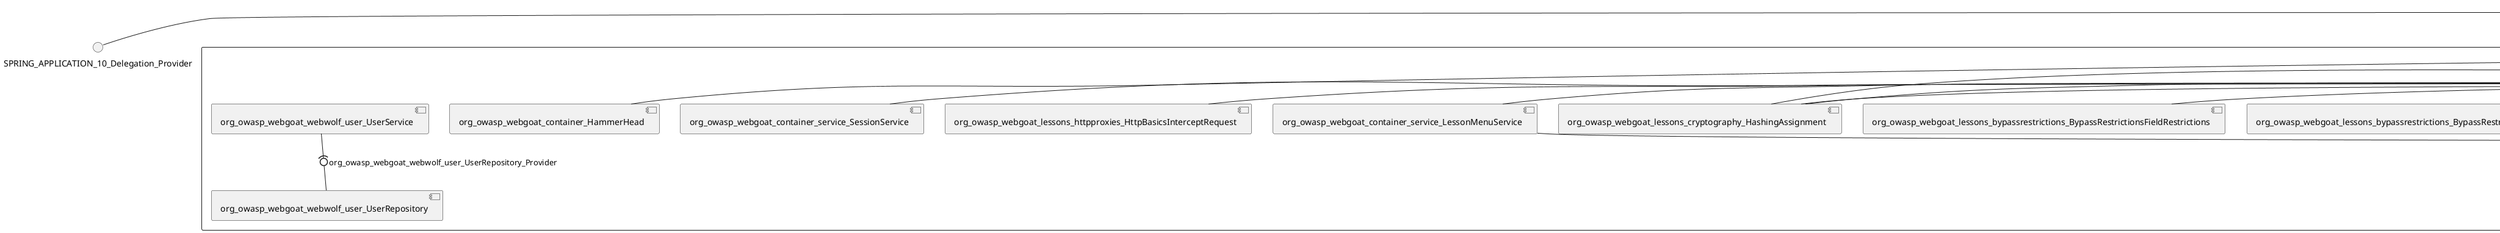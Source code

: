 @startuml
skinparam fixCircleLabelOverlapping true
skinparam componentStyle uml2
() SPRING_APPLICATION_10_Delegation_Provider
() SPRING_APPLICATION_11_Delegation_Provider
() SPRING_APPLICATION_2_Delegation_Provider
() SPRING_APPLICATION_3_Delegation_Provider
() SPRING_APPLICATION_4_Delegation_Provider
() SPRING_APPLICATION_5_Delegation_Provider
() SPRING_APPLICATION_6_Delegation_Provider
() SPRING_APPLICATION_7_Delegation_Provider
() SPRING_APPLICATION_8_Delegation_Provider
() SPRING_APPLICATION_9_Delegation_Provider
() SPRING_APPLICATION_BypassRestrictions_FieldRestrictions_POST_Delegation_Provider
() SPRING_APPLICATION_BypassRestrictions_frontendValidation_POST_Delegation_Provider
() SPRING_APPLICATION_ChromeDevTools_dummy_POST_Delegation_Provider
() SPRING_APPLICATION_ChromeDevTools_network_POST_Delegation_Provider
() SPRING_APPLICATION_CrossSiteScriptingStored_stored_xss_POST_Delegation_Provider
() SPRING_APPLICATION_CrossSiteScriptingStored_stored_xss_follow_up_POST_Delegation_Provider
() SPRING_APPLICATION_CrossSiteScripting_attack1_POST_Delegation_Provider
() SPRING_APPLICATION_CrossSiteScripting_attack3_POST_Delegation_Provider
() SPRING_APPLICATION_CrossSiteScripting_attack4_POST_Delegation_Provider
() SPRING_APPLICATION_CrossSiteScripting_attack5a_GET_Delegation_Provider
() SPRING_APPLICATION_CrossSiteScripting_attack6a_POST_Delegation_Provider
() SPRING_APPLICATION_CrossSiteScripting_dom_follow_up_POST_Delegation_Provider
() SPRING_APPLICATION_CrossSiteScripting_phone_home_xss_POST_Delegation_Provider
() SPRING_APPLICATION_CrossSiteScripting_quiz_GET_POST_Delegation_Provider
() SPRING_APPLICATION_Delegation_Provider
() SPRING_APPLICATION_GET_10_Delegation_Provider
() SPRING_APPLICATION_GET_11_Delegation_Provider
() SPRING_APPLICATION_GET_12_Delegation_Provider
() SPRING_APPLICATION_GET_13_Delegation_Provider
() SPRING_APPLICATION_GET_14_Delegation_Provider
() SPRING_APPLICATION_GET_2_Delegation_Provider
() SPRING_APPLICATION_GET_3_Delegation_Provider
() SPRING_APPLICATION_GET_4_Delegation_Provider
() SPRING_APPLICATION_GET_5_Delegation_Provider
() SPRING_APPLICATION_GET_6_Delegation_Provider
() SPRING_APPLICATION_GET_7_Delegation_Provider
() SPRING_APPLICATION_GET_8_Delegation_Provider
() SPRING_APPLICATION_GET_9_Delegation_Provider
() SPRING_APPLICATION_GET_Delegation_Provider
() SPRING_APPLICATION_HtmlTampering_task_POST_Delegation_Provider
() SPRING_APPLICATION_HttpBasics_attack1_POST_Delegation_Provider
() SPRING_APPLICATION_HttpBasics_attack2_POST_Delegation_Provider
() SPRING_APPLICATION_IDOR_diff_attributes_POST_Delegation_Provider
() SPRING_APPLICATION_IDOR_login_POST_Delegation_Provider
() SPRING_APPLICATION_IDOR_profile_alt_path_POST_Delegation_Provider
() SPRING_APPLICATION_InsecureDeserialization_task_POST_Delegation_Provider
() SPRING_APPLICATION_InsecureLogin_Delegation_Provider
() SPRING_APPLICATION_JWT_decode_POST_Delegation_Provider
() SPRING_APPLICATION_JWT_jku_Delegation_Provider
() SPRING_APPLICATION_JWT_kid_Delegation_Provider
() SPRING_APPLICATION_JWT_quiz_GET_POST_Delegation_Provider
() SPRING_APPLICATION_JWT_refresh_Delegation_Provider
() SPRING_APPLICATION_JWT_secret_POST_Delegation_Provider
() SPRING_APPLICATION_JWT_votings_Delegation_Provider
() SPRING_APPLICATION_LogSpoofing_log_bleeding_POST_Delegation_Provider
() SPRING_APPLICATION_LogSpoofing_log_spoofing_POST_Delegation_Provider
() SPRING_APPLICATION_POST_10_Delegation_Provider
() SPRING_APPLICATION_POST_11_Delegation_Provider
() SPRING_APPLICATION_POST_12_Delegation_Provider
() SPRING_APPLICATION_POST_13_Delegation_Provider
() SPRING_APPLICATION_POST_14_Delegation_Provider
() SPRING_APPLICATION_POST_15_Delegation_Provider
() SPRING_APPLICATION_POST_16_Delegation_Provider
() SPRING_APPLICATION_POST_17_Delegation_Provider
() SPRING_APPLICATION_POST_18_Delegation_Provider
() SPRING_APPLICATION_POST_2_Delegation_Provider
() SPRING_APPLICATION_POST_3_Delegation_Provider
() SPRING_APPLICATION_POST_4_Delegation_Provider
() SPRING_APPLICATION_POST_5_Delegation_Provider
() SPRING_APPLICATION_POST_6_Delegation_Provider
() SPRING_APPLICATION_POST_7_Delegation_Provider
() SPRING_APPLICATION_POST_8_Delegation_Provider
() SPRING_APPLICATION_POST_9_Delegation_Provider
() SPRING_APPLICATION_POST_Delegation_Provider
() SPRING_APPLICATION_PUT_Delegation_Provider
() SPRING_APPLICATION_PasswordReset_ForgotPassword_create_password_reset_link_POST_Delegation_Provider
() SPRING_APPLICATION_PasswordReset_SecurityQuestions_POST_Delegation_Provider
() SPRING_APPLICATION_PasswordReset_reset_Delegation_Provider
() SPRING_APPLICATION_PasswordReset_simple_mail_reset_POST_Delegation_Provider
() SPRING_APPLICATION_PathTraversal_profile_picture_GET_Delegation_Provider
() SPRING_APPLICATION_PathTraversal_profile_picture_fix_GET_Delegation_Provider
() SPRING_APPLICATION_PathTraversal_profile_upload_POST_Delegation_Provider
() SPRING_APPLICATION_PathTraversal_profile_upload_fix_POST_Delegation_Provider
() SPRING_APPLICATION_PathTraversal_profile_upload_remove_user_input_POST_Delegation_Provider
() SPRING_APPLICATION_PathTraversal_random_POST_Delegation_Provider
() SPRING_APPLICATION_PathTraversal_random_picture_GET_Delegation_Provider
() SPRING_APPLICATION_PathTraversal_zip_slip_Delegation_Provider
() SPRING_APPLICATION_SSRF_task1_POST_Delegation_Provider
() SPRING_APPLICATION_SSRF_task2_POST_Delegation_Provider
() SPRING_APPLICATION_SecurePasswords_assignment_POST_Delegation_Provider
() SPRING_APPLICATION_SqlInjectionAdvanced_attack6a_POST_Delegation_Provider
() SPRING_APPLICATION_SqlInjectionAdvanced_attack6b_POST_Delegation_Provider
() SPRING_APPLICATION_SqlInjectionAdvanced_challenge_Login_POST_Delegation_Provider
() SPRING_APPLICATION_SqlInjectionAdvanced_challenge_PUT_Delegation_Provider
() SPRING_APPLICATION_SqlInjectionAdvanced_quiz_GET_POST_Delegation_Provider
() SPRING_APPLICATION_SqlInjectionMitigations_attack10a_POST_Delegation_Provider
() SPRING_APPLICATION_SqlInjectionMitigations_attack10b_POST_Delegation_Provider
() SPRING_APPLICATION_SqlInjectionMitigations_attack12a_POST_Delegation_Provider
() SPRING_APPLICATION_SqlInjectionMitigations_servers_GET_Delegation_Provider
() SPRING_APPLICATION_SqlInjection_assignment5a_POST_Delegation_Provider
() SPRING_APPLICATION_SqlInjection_assignment5b_POST_Delegation_Provider
() SPRING_APPLICATION_SqlInjection_attack10_POST_Delegation_Provider
() SPRING_APPLICATION_SqlInjection_attack2_POST_Delegation_Provider
() SPRING_APPLICATION_SqlInjection_attack3_POST_Delegation_Provider
() SPRING_APPLICATION_SqlInjection_attack4_POST_Delegation_Provider
() SPRING_APPLICATION_SqlInjection_attack5_POST_Delegation_Provider
() SPRING_APPLICATION_SqlInjection_attack8_POST_Delegation_Provider
() SPRING_APPLICATION_SqlInjection_attack9_POST_Delegation_Provider
() SPRING_APPLICATION_SqlOnlyInputValidationOnKeywords_attack_POST_Delegation_Provider
() SPRING_APPLICATION_SqlOnlyInputValidation_attack_POST_Delegation_Provider
() SPRING_APPLICATION_VulnerableComponents_attack1_POST_Delegation_Provider
() SPRING_APPLICATION_WebWolf_GET_Delegation_Provider
() SPRING_APPLICATION_WebWolf_landing_Delegation_Provider
() SPRING_APPLICATION_WebWolf_mail_Delegation_Provider
() SPRING_APPLICATION_challenge_1_POST_Delegation_Provider
() SPRING_APPLICATION_challenge_5_POST_Delegation_Provider
() SPRING_APPLICATION_challenge_7_Delegation_Provider
() SPRING_APPLICATION_challenge_8_Delegation_Provider
() SPRING_APPLICATION_challenge_logo_Delegation_Provider
() SPRING_APPLICATION_cia_quiz_GET_POST_Delegation_Provider
() SPRING_APPLICATION_clientSideFiltering_attack1_POST_Delegation_Provider
() SPRING_APPLICATION_clientSideFiltering_challenge_store_coupons_GET_Delegation_Provider
() SPRING_APPLICATION_clientSideFiltering_getItForFree_POST_Delegation_Provider
() SPRING_APPLICATION_clientSideFiltering_salaries_GET_Delegation_Provider
() SPRING_APPLICATION_crypto_encoding_basic_auth_POST_Delegation_Provider
() SPRING_APPLICATION_crypto_encoding_xor_POST_Delegation_Provider
() SPRING_APPLICATION_crypto_hashing_POST_Delegation_Provider
() SPRING_APPLICATION_crypto_secure_defaults_POST_Delegation_Provider
() SPRING_APPLICATION_crypto_signing_verify_POST_Delegation_Provider
() SPRING_APPLICATION_csrf_feedback_message_POST_Delegation_Provider
() SPRING_APPLICATION_csrf_review_POST_Delegation_Provider
() SPRING_APPLICATION_files_GET_Delegation_Provider
() SPRING_APPLICATION_fileupload_POST_Delegation_Provider
() SPRING_APPLICATION_jwt_Delegation_Provider
() SPRING_APPLICATION_landing_Delegation_Provider
() SPRING_APPLICATION_lesson_template_Delegation_Provider
() SPRING_APPLICATION_login_oauth_mvc_GET_Delegation_Provider
() SPRING_APPLICATION_mail_DELETE_GET_POST_Delegation_Provider
() SPRING_APPLICATION_register_mvc_POST_Delegation_Provider
() SPRING_APPLICATION_registration_GET_Delegation_Provider
() SPRING_APPLICATION_requests_GET_Delegation_Provider
() SPRING_APPLICATION_scoreboard_data_GET_Delegation_Provider
() SPRING_APPLICATION_server_directory_GET_Delegation_Provider
() SPRING_APPLICATION_service_debug_labels_mvc_Delegation_Provider
() SPRING_APPLICATION_service_lessonoverview_mvc_GET_Delegation_Provider
() SPRING_APPLICATION_xxe_comments_GET_Delegation_Provider
rectangle System {
[org_owasp_webgoat_container_HammerHead] [[webgoat-webgoat.repository#_4u-UoMWMEe-RqNLxU-ixEg]]
[org_owasp_webgoat_container_WebWolfRedirect] [[webgoat-webgoat.repository#_4u-UoMWMEe-RqNLxU-ixEg]]
[org_owasp_webgoat_container_controller_StartLesson] [[webgoat-webgoat.repository#_4u-UoMWMEe-RqNLxU-ixEg]]
[org_owasp_webgoat_container_controller_Welcome] [[webgoat-webgoat.repository#_4u-UoMWMEe-RqNLxU-ixEg]]
[org_owasp_webgoat_container_i18n_PluginMessages_Provider] [[webgoat-webgoat.repository#_4u-UoMWMEe-RqNLxU-ixEg]]
[org_owasp_webgoat_container_report_ReportCardController] [[webgoat-webgoat.repository#_4u-UoMWMEe-RqNLxU-ixEg]]
[org_owasp_webgoat_container_service_EnvironmentService] [[webgoat-webgoat.repository#_4u-UoMWMEe-RqNLxU-ixEg]]
[org_owasp_webgoat_container_service_HintService] [[webgoat-webgoat.repository#_4u-UoMWMEe-RqNLxU-ixEg]]
[org_owasp_webgoat_container_service_LabelDebugService] [[webgoat-webgoat.repository#_4u-UoMWMEe-RqNLxU-ixEg]]
[org_owasp_webgoat_container_service_LabelService] [[webgoat-webgoat.repository#_4u-UoMWMEe-RqNLxU-ixEg]]
[org_owasp_webgoat_container_service_LessonInfoService] [[webgoat-webgoat.repository#_4u-UoMWMEe-RqNLxU-ixEg]]
[org_owasp_webgoat_container_service_LessonMenuService] [[webgoat-webgoat.repository#_4u-UoMWMEe-RqNLxU-ixEg]]
[org_owasp_webgoat_container_service_LessonProgressService] [[webgoat-webgoat.repository#_4u-UoMWMEe-RqNLxU-ixEg]]
[org_owasp_webgoat_container_service_RestartLessonService] [[webgoat-webgoat.repository#_4u-UoMWMEe-RqNLxU-ixEg]]
[org_owasp_webgoat_container_service_SessionService] [[webgoat-webgoat.repository#_4u-UoMWMEe-RqNLxU-ixEg]]
[org_owasp_webgoat_container_session_LessonSession_Provider] [[webgoat-webgoat.repository#_4u-UoMWMEe-RqNLxU-ixEg]]
[org_owasp_webgoat_container_users_RegistrationController] [[webgoat-webgoat.repository#_4u-UoMWMEe-RqNLxU-ixEg]]
[org_owasp_webgoat_container_users_Scoreboard] [[webgoat-webgoat.repository#_4u-UoMWMEe-RqNLxU-ixEg]]
[org_owasp_webgoat_container_users_UserProgressRepository] [[webgoat-webgoat.repository#_4u-UoMWMEe-RqNLxU-ixEg]]
[org_owasp_webgoat_container_users_UserRepository] [[webgoat-webgoat.repository#_4u-UoMWMEe-RqNLxU-ixEg]]
[org_owasp_webgoat_container_users_UserService] [[webgoat-webgoat.repository#_4u-UoMWMEe-RqNLxU-ixEg]]
[org_owasp_webgoat_lessons_authbypass_VerifyAccount] [[webgoat-webgoat.repository#_4u-UoMWMEe-RqNLxU-ixEg]]
[org_owasp_webgoat_lessons_bypassrestrictions_BypassRestrictionsFieldRestrictions] [[webgoat-webgoat.repository#_4u-UoMWMEe-RqNLxU-ixEg]]
[org_owasp_webgoat_lessons_bypassrestrictions_BypassRestrictionsFrontendValidation] [[webgoat-webgoat.repository#_4u-UoMWMEe-RqNLxU-ixEg]]
[org_owasp_webgoat_lessons_challenges_FlagController] [[webgoat-webgoat.repository#_4u-UoMWMEe-RqNLxU-ixEg]]
[org_owasp_webgoat_lessons_challenges_challenge1_Assignment1] [[webgoat-webgoat.repository#_4u-UoMWMEe-RqNLxU-ixEg]]
[org_owasp_webgoat_lessons_challenges_challenge1_ImageServlet] [[webgoat-webgoat.repository#_4u-UoMWMEe-RqNLxU-ixEg]]
[org_owasp_webgoat_lessons_challenges_challenge5_Assignment5] [[webgoat-webgoat.repository#_4u-UoMWMEe-RqNLxU-ixEg]]
[org_owasp_webgoat_lessons_challenges_challenge7_Assignment7] [[webgoat-webgoat.repository#_4u-UoMWMEe-RqNLxU-ixEg]]
[org_owasp_webgoat_lessons_challenges_challenge8_Assignment8] [[webgoat-webgoat.repository#_4u-UoMWMEe-RqNLxU-ixEg]]
[org_owasp_webgoat_lessons_chromedevtools_NetworkDummy] [[webgoat-webgoat.repository#_4u-UoMWMEe-RqNLxU-ixEg]]
[org_owasp_webgoat_lessons_chromedevtools_NetworkLesson] [[webgoat-webgoat.repository#_4u-UoMWMEe-RqNLxU-ixEg]]
[org_owasp_webgoat_lessons_cia_CIAQuiz] [[webgoat-webgoat.repository#_4u-UoMWMEe-RqNLxU-ixEg]]
[org_owasp_webgoat_lessons_clientsidefiltering_ClientSideFilteringAssignment] [[webgoat-webgoat.repository#_4u-UoMWMEe-RqNLxU-ixEg]]
[org_owasp_webgoat_lessons_clientsidefiltering_ClientSideFilteringFreeAssignment] [[webgoat-webgoat.repository#_4u-UoMWMEe-RqNLxU-ixEg]]
[org_owasp_webgoat_lessons_clientsidefiltering_Salaries] [[webgoat-webgoat.repository#_4u-UoMWMEe-RqNLxU-ixEg]]
[org_owasp_webgoat_lessons_clientsidefiltering_ShopEndpoint] [[webgoat-webgoat.repository#_4u-UoMWMEe-RqNLxU-ixEg]]
[org_owasp_webgoat_lessons_cryptography_EncodingAssignment] [[webgoat-webgoat.repository#_4u-UoMWMEe-RqNLxU-ixEg]]
[org_owasp_webgoat_lessons_cryptography_HashingAssignment] [[webgoat-webgoat.repository#_4u-UoMWMEe-RqNLxU-ixEg]]
[org_owasp_webgoat_lessons_cryptography_SecureDefaultsAssignment] [[webgoat-webgoat.repository#_4u-UoMWMEe-RqNLxU-ixEg]]
[org_owasp_webgoat_lessons_cryptography_SigningAssignment] [[webgoat-webgoat.repository#_4u-UoMWMEe-RqNLxU-ixEg]]
[org_owasp_webgoat_lessons_cryptography_XOREncodingAssignment] [[webgoat-webgoat.repository#_4u-UoMWMEe-RqNLxU-ixEg]]
[org_owasp_webgoat_lessons_csrf_CSRFConfirmFlag1] [[webgoat-webgoat.repository#_4u-UoMWMEe-RqNLxU-ixEg]]
[org_owasp_webgoat_lessons_csrf_CSRFFeedback] [[webgoat-webgoat.repository#_4u-UoMWMEe-RqNLxU-ixEg]]
[org_owasp_webgoat_lessons_csrf_CSRFGetFlag] [[webgoat-webgoat.repository#_4u-UoMWMEe-RqNLxU-ixEg]]
[org_owasp_webgoat_lessons_csrf_CSRFLogin] [[webgoat-webgoat.repository#_4u-UoMWMEe-RqNLxU-ixEg]]
[org_owasp_webgoat_lessons_csrf_ForgedReviews] [[webgoat-webgoat.repository#_4u-UoMWMEe-RqNLxU-ixEg]]
[org_owasp_webgoat_lessons_deserialization_InsecureDeserializationTask] [[webgoat-webgoat.repository#_4u-UoMWMEe-RqNLxU-ixEg]]
[org_owasp_webgoat_lessons_hijacksession_HijackSessionAssignment] [[webgoat-webgoat.repository#_4u-UoMWMEe-RqNLxU-ixEg]]
[org_owasp_webgoat_lessons_htmltampering_HtmlTamperingTask] [[webgoat-webgoat.repository#_4u-UoMWMEe-RqNLxU-ixEg]]
[org_owasp_webgoat_lessons_httpbasics_HttpBasicsLesson] [[webgoat-webgoat.repository#_4u-UoMWMEe-RqNLxU-ixEg]]
[org_owasp_webgoat_lessons_httpbasics_HttpBasicsQuiz] [[webgoat-webgoat.repository#_4u-UoMWMEe-RqNLxU-ixEg]]
[org_owasp_webgoat_lessons_httpproxies_HttpBasicsInterceptRequest] [[webgoat-webgoat.repository#_4u-UoMWMEe-RqNLxU-ixEg]]
[org_owasp_webgoat_lessons_idor_IDORDiffAttributes] [[webgoat-webgoat.repository#_4u-UoMWMEe-RqNLxU-ixEg]]
[org_owasp_webgoat_lessons_idor_IDOREditOtherProfile] [[webgoat-webgoat.repository#_4u-UoMWMEe-RqNLxU-ixEg]]
[org_owasp_webgoat_lessons_idor_IDORLogin] [[webgoat-webgoat.repository#_4u-UoMWMEe-RqNLxU-ixEg]]
[org_owasp_webgoat_lessons_idor_IDORViewOtherProfile] [[webgoat-webgoat.repository#_4u-UoMWMEe-RqNLxU-ixEg]]
[org_owasp_webgoat_lessons_idor_IDORViewOwnProfile] [[webgoat-webgoat.repository#_4u-UoMWMEe-RqNLxU-ixEg]]
[org_owasp_webgoat_lessons_idor_IDORViewOwnProfileAltUrl] [[webgoat-webgoat.repository#_4u-UoMWMEe-RqNLxU-ixEg]]
[org_owasp_webgoat_lessons_insecurelogin_InsecureLoginTask] [[webgoat-webgoat.repository#_4u-UoMWMEe-RqNLxU-ixEg]]
[org_owasp_webgoat_lessons_jwt_JWTDecodeEndpoint] [[webgoat-webgoat.repository#_4u-UoMWMEe-RqNLxU-ixEg]]
[org_owasp_webgoat_lessons_jwt_JWTQuiz] [[webgoat-webgoat.repository#_4u-UoMWMEe-RqNLxU-ixEg]]
[org_owasp_webgoat_lessons_jwt_JWTRefreshEndpoint] [[webgoat-webgoat.repository#_4u-UoMWMEe-RqNLxU-ixEg]]
[org_owasp_webgoat_lessons_jwt_JWTSecretKeyEndpoint] [[webgoat-webgoat.repository#_4u-UoMWMEe-RqNLxU-ixEg]]
[org_owasp_webgoat_lessons_jwt_JWTVotesEndpoint] [[webgoat-webgoat.repository#_4u-UoMWMEe-RqNLxU-ixEg]]
[org_owasp_webgoat_lessons_jwt_claimmisuse_JWTHeaderJKUEndpoint] [[webgoat-webgoat.repository#_4u-UoMWMEe-RqNLxU-ixEg]]
[org_owasp_webgoat_lessons_jwt_claimmisuse_JWTHeaderKIDEndpoint] [[webgoat-webgoat.repository#_4u-UoMWMEe-RqNLxU-ixEg]]
[org_owasp_webgoat_lessons_lessontemplate_SampleAttack] [[webgoat-webgoat.repository#_4u-UoMWMEe-RqNLxU-ixEg]]
[org_owasp_webgoat_lessons_logging_LogBleedingTask] [[webgoat-webgoat.repository#_4u-UoMWMEe-RqNLxU-ixEg]]
[org_owasp_webgoat_lessons_logging_LogSpoofingTask] [[webgoat-webgoat.repository#_4u-UoMWMEe-RqNLxU-ixEg]]
[org_owasp_webgoat_lessons_missingac_MissingFunctionACHiddenMenus] [[webgoat-webgoat.repository#_4u-UoMWMEe-RqNLxU-ixEg]]
[org_owasp_webgoat_lessons_missingac_MissingFunctionACUsers] [[webgoat-webgoat.repository#_4u-UoMWMEe-RqNLxU-ixEg]]
[org_owasp_webgoat_lessons_missingac_MissingFunctionACYourHash] [[webgoat-webgoat.repository#_4u-UoMWMEe-RqNLxU-ixEg]]
[org_owasp_webgoat_lessons_missingac_MissingFunctionACYourHashAdmin] [[webgoat-webgoat.repository#_4u-UoMWMEe-RqNLxU-ixEg]]
[org_owasp_webgoat_lessons_passwordreset_QuestionsAssignment] [[webgoat-webgoat.repository#_4u-UoMWMEe-RqNLxU-ixEg]]
[org_owasp_webgoat_lessons_passwordreset_ResetLinkAssignment] [[webgoat-webgoat.repository#_4u-UoMWMEe-RqNLxU-ixEg]]
[org_owasp_webgoat_lessons_passwordreset_ResetLinkAssignmentForgotPassword] [[webgoat-webgoat.repository#_4u-UoMWMEe-RqNLxU-ixEg]]
[org_owasp_webgoat_lessons_passwordreset_SecurityQuestionAssignment] [[webgoat-webgoat.repository#_4u-UoMWMEe-RqNLxU-ixEg]]
[org_owasp_webgoat_lessons_passwordreset_SimpleMailAssignment] [[webgoat-webgoat.repository#_4u-UoMWMEe-RqNLxU-ixEg]]
[org_owasp_webgoat_lessons_pathtraversal_ProfileUpload] [[webgoat-webgoat.repository#_4u-UoMWMEe-RqNLxU-ixEg]]
[org_owasp_webgoat_lessons_pathtraversal_ProfileUploadFix] [[webgoat-webgoat.repository#_4u-UoMWMEe-RqNLxU-ixEg]]
[org_owasp_webgoat_lessons_pathtraversal_ProfileUploadRemoveUserInput] [[webgoat-webgoat.repository#_4u-UoMWMEe-RqNLxU-ixEg]]
[org_owasp_webgoat_lessons_pathtraversal_ProfileUploadRetrieval] [[webgoat-webgoat.repository#_4u-UoMWMEe-RqNLxU-ixEg]]
[org_owasp_webgoat_lessons_pathtraversal_ProfileZipSlip] [[webgoat-webgoat.repository#_4u-UoMWMEe-RqNLxU-ixEg]]
[org_owasp_webgoat_lessons_securepasswords_SecurePasswordsAssignment] [[webgoat-webgoat.repository#_4u-UoMWMEe-RqNLxU-ixEg]]
[org_owasp_webgoat_lessons_spoofcookie_SpoofCookieAssignment] [[webgoat-webgoat.repository#_4u-UoMWMEe-RqNLxU-ixEg]]
[org_owasp_webgoat_lessons_sqlinjection_advanced_SqlInjectionChallenge] [[webgoat-webgoat.repository#_4u-UoMWMEe-RqNLxU-ixEg]]
[org_owasp_webgoat_lessons_sqlinjection_advanced_SqlInjectionChallengeLogin] [[webgoat-webgoat.repository#_4u-UoMWMEe-RqNLxU-ixEg]]
[org_owasp_webgoat_lessons_sqlinjection_advanced_SqlInjectionLesson6a] [[webgoat-webgoat.repository#_4u-UoMWMEe-RqNLxU-ixEg]]
[org_owasp_webgoat_lessons_sqlinjection_advanced_SqlInjectionLesson6b] [[webgoat-webgoat.repository#_4u-UoMWMEe-RqNLxU-ixEg]]
[org_owasp_webgoat_lessons_sqlinjection_advanced_SqlInjectionQuiz] [[webgoat-webgoat.repository#_4u-UoMWMEe-RqNLxU-ixEg]]
[org_owasp_webgoat_lessons_sqlinjection_introduction_SqlInjectionLesson10] [[webgoat-webgoat.repository#_4u-UoMWMEe-RqNLxU-ixEg]]
[org_owasp_webgoat_lessons_sqlinjection_introduction_SqlInjectionLesson2] [[webgoat-webgoat.repository#_4u-UoMWMEe-RqNLxU-ixEg]]
[org_owasp_webgoat_lessons_sqlinjection_introduction_SqlInjectionLesson3] [[webgoat-webgoat.repository#_4u-UoMWMEe-RqNLxU-ixEg]]
[org_owasp_webgoat_lessons_sqlinjection_introduction_SqlInjectionLesson4] [[webgoat-webgoat.repository#_4u-UoMWMEe-RqNLxU-ixEg]]
[org_owasp_webgoat_lessons_sqlinjection_introduction_SqlInjectionLesson5] [[webgoat-webgoat.repository#_4u-UoMWMEe-RqNLxU-ixEg]]
[org_owasp_webgoat_lessons_sqlinjection_introduction_SqlInjectionLesson5a] [[webgoat-webgoat.repository#_4u-UoMWMEe-RqNLxU-ixEg]]
[org_owasp_webgoat_lessons_sqlinjection_introduction_SqlInjectionLesson5b] [[webgoat-webgoat.repository#_4u-UoMWMEe-RqNLxU-ixEg]]
[org_owasp_webgoat_lessons_sqlinjection_introduction_SqlInjectionLesson8] [[webgoat-webgoat.repository#_4u-UoMWMEe-RqNLxU-ixEg]]
[org_owasp_webgoat_lessons_sqlinjection_introduction_SqlInjectionLesson9] [[webgoat-webgoat.repository#_4u-UoMWMEe-RqNLxU-ixEg]]
[org_owasp_webgoat_lessons_sqlinjection_mitigation_Servers] [[webgoat-webgoat.repository#_4u-UoMWMEe-RqNLxU-ixEg]]
[org_owasp_webgoat_lessons_sqlinjection_mitigation_SqlInjectionLesson10a] [[webgoat-webgoat.repository#_4u-UoMWMEe-RqNLxU-ixEg]]
[org_owasp_webgoat_lessons_sqlinjection_mitigation_SqlInjectionLesson10b] [[webgoat-webgoat.repository#_4u-UoMWMEe-RqNLxU-ixEg]]
[org_owasp_webgoat_lessons_sqlinjection_mitigation_SqlInjectionLesson13] [[webgoat-webgoat.repository#_4u-UoMWMEe-RqNLxU-ixEg]]
[org_owasp_webgoat_lessons_sqlinjection_mitigation_SqlOnlyInputValidation] [[webgoat-webgoat.repository#_4u-UoMWMEe-RqNLxU-ixEg]]
[org_owasp_webgoat_lessons_sqlinjection_mitigation_SqlOnlyInputValidationOnKeywords] [[webgoat-webgoat.repository#_4u-UoMWMEe-RqNLxU-ixEg]]
[org_owasp_webgoat_lessons_ssrf_SSRFTask1] [[webgoat-webgoat.repository#_4u-UoMWMEe-RqNLxU-ixEg]]
[org_owasp_webgoat_lessons_ssrf_SSRFTask2] [[webgoat-webgoat.repository#_4u-UoMWMEe-RqNLxU-ixEg]]
[org_owasp_webgoat_lessons_vulnerablecomponents_VulnerableComponentsLesson] [[webgoat-webgoat.repository#_4u-UoMWMEe-RqNLxU-ixEg]]
[org_owasp_webgoat_lessons_webwolfintroduction_LandingAssignment] [[webgoat-webgoat.repository#_4u-UoMWMEe-RqNLxU-ixEg]]
[org_owasp_webgoat_lessons_webwolfintroduction_MailAssignment] [[webgoat-webgoat.repository#_4u-UoMWMEe-RqNLxU-ixEg]]
[org_owasp_webgoat_lessons_xss_CrossSiteScriptingLesson1] [[webgoat-webgoat.repository#_4u-UoMWMEe-RqNLxU-ixEg]]
[org_owasp_webgoat_lessons_xss_CrossSiteScriptingLesson5a] [[webgoat-webgoat.repository#_4u-UoMWMEe-RqNLxU-ixEg]]
[org_owasp_webgoat_lessons_xss_CrossSiteScriptingLesson6a] [[webgoat-webgoat.repository#_4u-UoMWMEe-RqNLxU-ixEg]]
[org_owasp_webgoat_lessons_xss_CrossSiteScriptingQuiz] [[webgoat-webgoat.repository#_4u-UoMWMEe-RqNLxU-ixEg]]
[org_owasp_webgoat_lessons_xss_DOMCrossSiteScripting] [[webgoat-webgoat.repository#_4u-UoMWMEe-RqNLxU-ixEg]]
[org_owasp_webgoat_lessons_xss_DOMCrossSiteScriptingVerifier] [[webgoat-webgoat.repository#_4u-UoMWMEe-RqNLxU-ixEg]]
[org_owasp_webgoat_lessons_xss_mitigation_CrossSiteScriptingLesson3] [[webgoat-webgoat.repository#_4u-UoMWMEe-RqNLxU-ixEg]]
[org_owasp_webgoat_lessons_xss_mitigation_CrossSiteScriptingLesson4] [[webgoat-webgoat.repository#_4u-UoMWMEe-RqNLxU-ixEg]]
[org_owasp_webgoat_lessons_xss_stored_StoredCrossSiteScriptingVerifier] [[webgoat-webgoat.repository#_4u-UoMWMEe-RqNLxU-ixEg]]
[org_owasp_webgoat_lessons_xss_stored_StoredXssComments] [[webgoat-webgoat.repository#_4u-UoMWMEe-RqNLxU-ixEg]]
[org_owasp_webgoat_lessons_xxe_BlindSendFileAssignment] [[webgoat-webgoat.repository#_4u-UoMWMEe-RqNLxU-ixEg]]
[org_owasp_webgoat_lessons_xxe_CommentsEndpoint] [[webgoat-webgoat.repository#_4u-UoMWMEe-RqNLxU-ixEg]]
[org_owasp_webgoat_lessons_xxe_ContentTypeAssignment] [[webgoat-webgoat.repository#_4u-UoMWMEe-RqNLxU-ixEg]]
[org_owasp_webgoat_lessons_xxe_SimpleXXE] [[webgoat-webgoat.repository#_4u-UoMWMEe-RqNLxU-ixEg]]
[org_owasp_webgoat_webwolf_FileServer] [[webgoat-webgoat.repository#_4u-UoMWMEe-RqNLxU-ixEg]]
[org_owasp_webgoat_webwolf_jwt_JWTController] [[webgoat-webgoat.repository#_4u-UoMWMEe-RqNLxU-ixEg]]
[org_owasp_webgoat_webwolf_mailbox_MailboxController] [[webgoat-webgoat.repository#_4u-UoMWMEe-RqNLxU-ixEg]]
[org_owasp_webgoat_webwolf_mailbox_MailboxRepository] [[webgoat-webgoat.repository#_4u-UoMWMEe-RqNLxU-ixEg]]
[org_owasp_webgoat_webwolf_requests_LandingPage] [[webgoat-webgoat.repository#_4u-UoMWMEe-RqNLxU-ixEg]]
[org_owasp_webgoat_webwolf_requests_Requests] [[webgoat-webgoat.repository#_4u-UoMWMEe-RqNLxU-ixEg]]
[org_owasp_webgoat_webwolf_user_UserRepository] [[webgoat-webgoat.repository#_4u-UoMWMEe-RqNLxU-ixEg]]
[org_owasp_webgoat_webwolf_user_UserService] [[webgoat-webgoat.repository#_4u-UoMWMEe-RqNLxU-ixEg]]
port SPRING_APPLICATION_10_Provider
SPRING_APPLICATION_10_Delegation_Provider - SPRING_APPLICATION_10_Provider
SPRING_APPLICATION_10_Provider - [org_owasp_webgoat_lessons_cryptography_HashingAssignment]
port SPRING_APPLICATION_11_Provider
SPRING_APPLICATION_11_Delegation_Provider - SPRING_APPLICATION_11_Provider
SPRING_APPLICATION_11_Provider - [org_owasp_webgoat_container_service_LabelDebugService]
port SPRING_APPLICATION_2_Provider
SPRING_APPLICATION_2_Delegation_Provider - SPRING_APPLICATION_2_Provider
SPRING_APPLICATION_2_Provider - [org_owasp_webgoat_lessons_xxe_SimpleXXE]
port SPRING_APPLICATION_3_Provider
SPRING_APPLICATION_3_Delegation_Provider - SPRING_APPLICATION_3_Provider
SPRING_APPLICATION_3_Provider - [org_owasp_webgoat_container_HammerHead]
port SPRING_APPLICATION_4_Provider
SPRING_APPLICATION_4_Delegation_Provider - SPRING_APPLICATION_4_Provider
SPRING_APPLICATION_4_Provider - [org_owasp_webgoat_container_service_SessionService]
port SPRING_APPLICATION_5_Provider
SPRING_APPLICATION_5_Delegation_Provider - SPRING_APPLICATION_5_Provider
SPRING_APPLICATION_5_Provider - [org_owasp_webgoat_lessons_jwt_JWTSecretKeyEndpoint]
port SPRING_APPLICATION_6_Provider
SPRING_APPLICATION_6_Delegation_Provider - SPRING_APPLICATION_6_Provider
SPRING_APPLICATION_6_Provider - [org_owasp_webgoat_lessons_httpproxies_HttpBasicsInterceptRequest]
port SPRING_APPLICATION_7_Provider
SPRING_APPLICATION_7_Delegation_Provider - SPRING_APPLICATION_7_Provider
SPRING_APPLICATION_7_Provider - [org_owasp_webgoat_container_service_LessonMenuService]
port SPRING_APPLICATION_8_Provider
SPRING_APPLICATION_8_Delegation_Provider - SPRING_APPLICATION_8_Provider
SPRING_APPLICATION_8_Provider - [org_owasp_webgoat_lessons_cryptography_HashingAssignment]
port SPRING_APPLICATION_9_Provider
SPRING_APPLICATION_9_Delegation_Provider - SPRING_APPLICATION_9_Provider
SPRING_APPLICATION_9_Provider - [org_owasp_webgoat_lessons_cryptography_SigningAssignment]
port SPRING_APPLICATION_BypassRestrictions_FieldRestrictions_POST_Provider
SPRING_APPLICATION_BypassRestrictions_FieldRestrictions_POST_Delegation_Provider - SPRING_APPLICATION_BypassRestrictions_FieldRestrictions_POST_Provider
SPRING_APPLICATION_BypassRestrictions_FieldRestrictions_POST_Provider - [org_owasp_webgoat_lessons_bypassrestrictions_BypassRestrictionsFieldRestrictions]
port SPRING_APPLICATION_BypassRestrictions_frontendValidation_POST_Provider
SPRING_APPLICATION_BypassRestrictions_frontendValidation_POST_Delegation_Provider - SPRING_APPLICATION_BypassRestrictions_frontendValidation_POST_Provider
SPRING_APPLICATION_BypassRestrictions_frontendValidation_POST_Provider - [org_owasp_webgoat_lessons_bypassrestrictions_BypassRestrictionsFrontendValidation]
port SPRING_APPLICATION_ChromeDevTools_dummy_POST_Provider
SPRING_APPLICATION_ChromeDevTools_dummy_POST_Delegation_Provider - SPRING_APPLICATION_ChromeDevTools_dummy_POST_Provider
SPRING_APPLICATION_ChromeDevTools_dummy_POST_Provider - [org_owasp_webgoat_lessons_chromedevtools_NetworkDummy]
port SPRING_APPLICATION_ChromeDevTools_network_POST_Provider
SPRING_APPLICATION_ChromeDevTools_network_POST_Delegation_Provider - SPRING_APPLICATION_ChromeDevTools_network_POST_Provider
SPRING_APPLICATION_ChromeDevTools_network_POST_Provider - [org_owasp_webgoat_lessons_chromedevtools_NetworkLesson]
port SPRING_APPLICATION_CrossSiteScriptingStored_stored_xss_POST_Provider
SPRING_APPLICATION_CrossSiteScriptingStored_stored_xss_POST_Delegation_Provider - SPRING_APPLICATION_CrossSiteScriptingStored_stored_xss_POST_Provider
SPRING_APPLICATION_CrossSiteScriptingStored_stored_xss_POST_Provider - [org_owasp_webgoat_lessons_xss_stored_StoredXssComments]
port SPRING_APPLICATION_CrossSiteScriptingStored_stored_xss_follow_up_POST_Provider
SPRING_APPLICATION_CrossSiteScriptingStored_stored_xss_follow_up_POST_Delegation_Provider - SPRING_APPLICATION_CrossSiteScriptingStored_stored_xss_follow_up_POST_Provider
SPRING_APPLICATION_CrossSiteScriptingStored_stored_xss_follow_up_POST_Provider - [org_owasp_webgoat_lessons_xss_stored_StoredCrossSiteScriptingVerifier]
port SPRING_APPLICATION_CrossSiteScripting_attack1_POST_Provider
SPRING_APPLICATION_CrossSiteScripting_attack1_POST_Delegation_Provider - SPRING_APPLICATION_CrossSiteScripting_attack1_POST_Provider
SPRING_APPLICATION_CrossSiteScripting_attack1_POST_Provider - [org_owasp_webgoat_lessons_xss_CrossSiteScriptingLesson1]
port SPRING_APPLICATION_CrossSiteScripting_attack3_POST_Provider
SPRING_APPLICATION_CrossSiteScripting_attack3_POST_Delegation_Provider - SPRING_APPLICATION_CrossSiteScripting_attack3_POST_Provider
SPRING_APPLICATION_CrossSiteScripting_attack3_POST_Provider - [org_owasp_webgoat_lessons_xss_mitigation_CrossSiteScriptingLesson3]
port SPRING_APPLICATION_CrossSiteScripting_attack4_POST_Provider
SPRING_APPLICATION_CrossSiteScripting_attack4_POST_Delegation_Provider - SPRING_APPLICATION_CrossSiteScripting_attack4_POST_Provider
SPRING_APPLICATION_CrossSiteScripting_attack4_POST_Provider - [org_owasp_webgoat_lessons_xss_mitigation_CrossSiteScriptingLesson4]
port SPRING_APPLICATION_CrossSiteScripting_attack5a_GET_Provider
SPRING_APPLICATION_CrossSiteScripting_attack5a_GET_Delegation_Provider - SPRING_APPLICATION_CrossSiteScripting_attack5a_GET_Provider
SPRING_APPLICATION_CrossSiteScripting_attack5a_GET_Provider - [org_owasp_webgoat_lessons_xss_CrossSiteScriptingLesson5a]
port SPRING_APPLICATION_CrossSiteScripting_attack6a_POST_Provider
SPRING_APPLICATION_CrossSiteScripting_attack6a_POST_Delegation_Provider - SPRING_APPLICATION_CrossSiteScripting_attack6a_POST_Provider
SPRING_APPLICATION_CrossSiteScripting_attack6a_POST_Provider - [org_owasp_webgoat_lessons_xss_CrossSiteScriptingLesson6a]
port SPRING_APPLICATION_CrossSiteScripting_dom_follow_up_POST_Provider
SPRING_APPLICATION_CrossSiteScripting_dom_follow_up_POST_Delegation_Provider - SPRING_APPLICATION_CrossSiteScripting_dom_follow_up_POST_Provider
SPRING_APPLICATION_CrossSiteScripting_dom_follow_up_POST_Provider - [org_owasp_webgoat_lessons_xss_DOMCrossSiteScriptingVerifier]
port SPRING_APPLICATION_CrossSiteScripting_phone_home_xss_POST_Provider
SPRING_APPLICATION_CrossSiteScripting_phone_home_xss_POST_Delegation_Provider - SPRING_APPLICATION_CrossSiteScripting_phone_home_xss_POST_Provider
SPRING_APPLICATION_CrossSiteScripting_phone_home_xss_POST_Provider - [org_owasp_webgoat_lessons_xss_DOMCrossSiteScripting]
port SPRING_APPLICATION_CrossSiteScripting_quiz_GET_POST_Provider
SPRING_APPLICATION_CrossSiteScripting_quiz_GET_POST_Delegation_Provider - SPRING_APPLICATION_CrossSiteScripting_quiz_GET_POST_Provider
SPRING_APPLICATION_CrossSiteScripting_quiz_GET_POST_Provider - [org_owasp_webgoat_lessons_xss_CrossSiteScriptingQuiz]
port SPRING_APPLICATION_Provider
SPRING_APPLICATION_Delegation_Provider - SPRING_APPLICATION_Provider
SPRING_APPLICATION_Provider - [org_owasp_webgoat_webwolf_FileServer]
port SPRING_APPLICATION_GET_10_Provider
SPRING_APPLICATION_GET_10_Delegation_Provider - SPRING_APPLICATION_GET_10_Provider
SPRING_APPLICATION_GET_10_Provider - [org_owasp_webgoat_lessons_cryptography_EncodingAssignment]
port SPRING_APPLICATION_GET_11_Provider
SPRING_APPLICATION_GET_11_Delegation_Provider - SPRING_APPLICATION_GET_11_Provider
SPRING_APPLICATION_GET_11_Provider - [org_owasp_webgoat_lessons_missingac_MissingFunctionACUsers]
port SPRING_APPLICATION_GET_12_Provider
SPRING_APPLICATION_GET_12_Delegation_Provider - SPRING_APPLICATION_GET_12_Provider
SPRING_APPLICATION_GET_12_Provider - [org_owasp_webgoat_lessons_idor_IDORViewOtherProfile]
port SPRING_APPLICATION_GET_13_Provider
SPRING_APPLICATION_GET_13_Delegation_Provider - SPRING_APPLICATION_GET_13_Provider
SPRING_APPLICATION_GET_13_Provider - [org_owasp_webgoat_container_controller_StartLesson]
port SPRING_APPLICATION_GET_14_Provider
SPRING_APPLICATION_GET_14_Delegation_Provider - SPRING_APPLICATION_GET_14_Provider
SPRING_APPLICATION_GET_14_Provider - [org_owasp_webgoat_lessons_idor_IDORViewOwnProfile]
port SPRING_APPLICATION_GET_2_Provider
SPRING_APPLICATION_GET_2_Delegation_Provider - SPRING_APPLICATION_GET_2_Provider
SPRING_APPLICATION_GET_2_Provider - [org_owasp_webgoat_container_service_HintService]
port SPRING_APPLICATION_GET_3_Provider
SPRING_APPLICATION_GET_3_Delegation_Provider - SPRING_APPLICATION_GET_3_Provider
SPRING_APPLICATION_GET_3_Provider - [org_owasp_webgoat_container_service_RestartLessonService]
port SPRING_APPLICATION_GET_4_Provider
SPRING_APPLICATION_GET_4_Delegation_Provider - SPRING_APPLICATION_GET_4_Provider
SPRING_APPLICATION_GET_4_Provider - [org_owasp_webgoat_container_service_LabelService]
port SPRING_APPLICATION_GET_5_Provider
SPRING_APPLICATION_GET_5_Delegation_Provider - SPRING_APPLICATION_GET_5_Provider
SPRING_APPLICATION_GET_5_Provider - [org_owasp_webgoat_lessons_xss_stored_StoredXssComments]
port SPRING_APPLICATION_GET_6_Provider
SPRING_APPLICATION_GET_6_Delegation_Provider - SPRING_APPLICATION_GET_6_Provider
SPRING_APPLICATION_GET_6_Provider - [org_owasp_webgoat_lessons_csrf_ForgedReviews]
port SPRING_APPLICATION_GET_7_Provider
SPRING_APPLICATION_GET_7_Delegation_Provider - SPRING_APPLICATION_GET_7_Provider
SPRING_APPLICATION_GET_7_Provider - [org_owasp_webgoat_container_controller_Welcome]
port SPRING_APPLICATION_GET_8_Provider
SPRING_APPLICATION_GET_8_Delegation_Provider - SPRING_APPLICATION_GET_8_Provider
SPRING_APPLICATION_GET_8_Provider - [org_owasp_webgoat_lessons_spoofcookie_SpoofCookieAssignment]
port SPRING_APPLICATION_GET_9_Provider
SPRING_APPLICATION_GET_9_Delegation_Provider - SPRING_APPLICATION_GET_9_Provider
SPRING_APPLICATION_GET_9_Provider - [org_owasp_webgoat_container_service_LessonInfoService]
port SPRING_APPLICATION_GET_Provider
SPRING_APPLICATION_GET_Delegation_Provider - SPRING_APPLICATION_GET_Provider
SPRING_APPLICATION_GET_Provider - [org_owasp_webgoat_container_report_ReportCardController]
port SPRING_APPLICATION_HtmlTampering_task_POST_Provider
SPRING_APPLICATION_HtmlTampering_task_POST_Delegation_Provider - SPRING_APPLICATION_HtmlTampering_task_POST_Provider
SPRING_APPLICATION_HtmlTampering_task_POST_Provider - [org_owasp_webgoat_lessons_htmltampering_HtmlTamperingTask]
port SPRING_APPLICATION_HttpBasics_attack1_POST_Provider
SPRING_APPLICATION_HttpBasics_attack1_POST_Delegation_Provider - SPRING_APPLICATION_HttpBasics_attack1_POST_Provider
SPRING_APPLICATION_HttpBasics_attack1_POST_Provider - [org_owasp_webgoat_lessons_httpbasics_HttpBasicsLesson]
port SPRING_APPLICATION_HttpBasics_attack2_POST_Provider
SPRING_APPLICATION_HttpBasics_attack2_POST_Delegation_Provider - SPRING_APPLICATION_HttpBasics_attack2_POST_Provider
SPRING_APPLICATION_HttpBasics_attack2_POST_Provider - [org_owasp_webgoat_lessons_httpbasics_HttpBasicsQuiz]
port SPRING_APPLICATION_IDOR_diff_attributes_POST_Provider
SPRING_APPLICATION_IDOR_diff_attributes_POST_Delegation_Provider - SPRING_APPLICATION_IDOR_diff_attributes_POST_Provider
SPRING_APPLICATION_IDOR_diff_attributes_POST_Provider - [org_owasp_webgoat_lessons_idor_IDORDiffAttributes]
port SPRING_APPLICATION_IDOR_login_POST_Provider
SPRING_APPLICATION_IDOR_login_POST_Delegation_Provider - SPRING_APPLICATION_IDOR_login_POST_Provider
SPRING_APPLICATION_IDOR_login_POST_Provider - [org_owasp_webgoat_lessons_idor_IDORLogin]
port SPRING_APPLICATION_IDOR_profile_alt_path_POST_Provider
SPRING_APPLICATION_IDOR_profile_alt_path_POST_Delegation_Provider - SPRING_APPLICATION_IDOR_profile_alt_path_POST_Provider
SPRING_APPLICATION_IDOR_profile_alt_path_POST_Provider - [org_owasp_webgoat_lessons_idor_IDORViewOwnProfileAltUrl]
port SPRING_APPLICATION_InsecureDeserialization_task_POST_Provider
SPRING_APPLICATION_InsecureDeserialization_task_POST_Delegation_Provider - SPRING_APPLICATION_InsecureDeserialization_task_POST_Provider
SPRING_APPLICATION_InsecureDeserialization_task_POST_Provider - [org_owasp_webgoat_lessons_deserialization_InsecureDeserializationTask]
port SPRING_APPLICATION_InsecureLogin_Provider
SPRING_APPLICATION_InsecureLogin_Delegation_Provider - SPRING_APPLICATION_InsecureLogin_Provider
SPRING_APPLICATION_InsecureLogin_Provider - [org_owasp_webgoat_lessons_insecurelogin_InsecureLoginTask]
port SPRING_APPLICATION_JWT_decode_POST_Provider
SPRING_APPLICATION_JWT_decode_POST_Delegation_Provider - SPRING_APPLICATION_JWT_decode_POST_Provider
SPRING_APPLICATION_JWT_decode_POST_Provider - [org_owasp_webgoat_lessons_jwt_JWTDecodeEndpoint]
port SPRING_APPLICATION_JWT_jku_Provider
SPRING_APPLICATION_JWT_jku_Delegation_Provider - SPRING_APPLICATION_JWT_jku_Provider
SPRING_APPLICATION_JWT_jku_Provider - [org_owasp_webgoat_lessons_jwt_claimmisuse_JWTHeaderJKUEndpoint]
port SPRING_APPLICATION_JWT_kid_Provider
SPRING_APPLICATION_JWT_kid_Delegation_Provider - SPRING_APPLICATION_JWT_kid_Provider
SPRING_APPLICATION_JWT_kid_Provider - [org_owasp_webgoat_lessons_jwt_claimmisuse_JWTHeaderKIDEndpoint]
port SPRING_APPLICATION_JWT_quiz_GET_POST_Provider
SPRING_APPLICATION_JWT_quiz_GET_POST_Delegation_Provider - SPRING_APPLICATION_JWT_quiz_GET_POST_Provider
SPRING_APPLICATION_JWT_quiz_GET_POST_Provider - [org_owasp_webgoat_lessons_jwt_JWTQuiz]
port SPRING_APPLICATION_JWT_refresh_Provider
SPRING_APPLICATION_JWT_refresh_Delegation_Provider - SPRING_APPLICATION_JWT_refresh_Provider
SPRING_APPLICATION_JWT_refresh_Provider - [org_owasp_webgoat_lessons_jwt_JWTRefreshEndpoint]
port SPRING_APPLICATION_JWT_secret_POST_Provider
SPRING_APPLICATION_JWT_secret_POST_Delegation_Provider - SPRING_APPLICATION_JWT_secret_POST_Provider
SPRING_APPLICATION_JWT_secret_POST_Provider - [org_owasp_webgoat_lessons_jwt_JWTSecretKeyEndpoint]
port SPRING_APPLICATION_JWT_votings_Provider
SPRING_APPLICATION_JWT_votings_Delegation_Provider - SPRING_APPLICATION_JWT_votings_Provider
SPRING_APPLICATION_JWT_votings_Provider - [org_owasp_webgoat_lessons_jwt_JWTVotesEndpoint]
port SPRING_APPLICATION_LogSpoofing_log_bleeding_POST_Provider
SPRING_APPLICATION_LogSpoofing_log_bleeding_POST_Delegation_Provider - SPRING_APPLICATION_LogSpoofing_log_bleeding_POST_Provider
SPRING_APPLICATION_LogSpoofing_log_bleeding_POST_Provider - [org_owasp_webgoat_lessons_logging_LogBleedingTask]
port SPRING_APPLICATION_LogSpoofing_log_spoofing_POST_Provider
SPRING_APPLICATION_LogSpoofing_log_spoofing_POST_Delegation_Provider - SPRING_APPLICATION_LogSpoofing_log_spoofing_POST_Provider
SPRING_APPLICATION_LogSpoofing_log_spoofing_POST_Provider - [org_owasp_webgoat_lessons_logging_LogSpoofingTask]
port SPRING_APPLICATION_POST_10_Provider
SPRING_APPLICATION_POST_10_Delegation_Provider - SPRING_APPLICATION_POST_10_Provider
SPRING_APPLICATION_POST_10_Provider - [org_owasp_webgoat_lessons_missingac_MissingFunctionACUsers]
port SPRING_APPLICATION_POST_11_Provider
SPRING_APPLICATION_POST_11_Delegation_Provider - SPRING_APPLICATION_POST_11_Provider
SPRING_APPLICATION_POST_11_Provider - [org_owasp_webgoat_lessons_xxe_SimpleXXE]
port SPRING_APPLICATION_POST_12_Provider
SPRING_APPLICATION_POST_12_Delegation_Provider - SPRING_APPLICATION_POST_12_Provider
SPRING_APPLICATION_POST_12_Provider - [org_owasp_webgoat_lessons_csrf_CSRFConfirmFlag1]
port SPRING_APPLICATION_POST_13_Provider
SPRING_APPLICATION_POST_13_Delegation_Provider - SPRING_APPLICATION_POST_13_Provider
SPRING_APPLICATION_POST_13_Provider - [org_owasp_webgoat_lessons_authbypass_VerifyAccount]
port SPRING_APPLICATION_POST_14_Provider
SPRING_APPLICATION_POST_14_Delegation_Provider - SPRING_APPLICATION_POST_14_Provider
SPRING_APPLICATION_POST_14_Provider - [org_owasp_webgoat_lessons_missingac_MissingFunctionACHiddenMenus]
port SPRING_APPLICATION_POST_15_Provider
SPRING_APPLICATION_POST_15_Delegation_Provider - SPRING_APPLICATION_POST_15_Provider
SPRING_APPLICATION_POST_15_Provider - [org_owasp_webgoat_lessons_missingac_MissingFunctionACYourHashAdmin]
port SPRING_APPLICATION_POST_16_Provider
SPRING_APPLICATION_POST_16_Delegation_Provider - SPRING_APPLICATION_POST_16_Provider
SPRING_APPLICATION_POST_16_Provider - [org_owasp_webgoat_lessons_xxe_ContentTypeAssignment]
port SPRING_APPLICATION_POST_17_Provider
SPRING_APPLICATION_POST_17_Delegation_Provider - SPRING_APPLICATION_POST_17_Provider
SPRING_APPLICATION_POST_17_Provider - [org_owasp_webgoat_lessons_chromedevtools_NetworkLesson]
port SPRING_APPLICATION_POST_18_Provider
SPRING_APPLICATION_POST_18_Delegation_Provider - SPRING_APPLICATION_POST_18_Provider
SPRING_APPLICATION_POST_18_Provider - [org_owasp_webgoat_lessons_xxe_BlindSendFileAssignment]
port SPRING_APPLICATION_POST_2_Provider
SPRING_APPLICATION_POST_2_Delegation_Provider - SPRING_APPLICATION_POST_2_Provider
SPRING_APPLICATION_POST_2_Provider - [org_owasp_webgoat_lessons_missingac_MissingFunctionACYourHash]
port SPRING_APPLICATION_POST_3_Provider
SPRING_APPLICATION_POST_3_Delegation_Provider - SPRING_APPLICATION_POST_3_Provider
SPRING_APPLICATION_POST_3_Provider - [org_owasp_webgoat_lessons_csrf_CSRFGetFlag]
port SPRING_APPLICATION_POST_4_Provider
SPRING_APPLICATION_POST_4_Delegation_Provider - SPRING_APPLICATION_POST_4_Provider
SPRING_APPLICATION_POST_4_Provider - [org_owasp_webgoat_lessons_spoofcookie_SpoofCookieAssignment]
port SPRING_APPLICATION_POST_5_Provider
SPRING_APPLICATION_POST_5_Delegation_Provider - SPRING_APPLICATION_POST_5_Provider
SPRING_APPLICATION_POST_5_Provider - [org_owasp_webgoat_lessons_passwordreset_QuestionsAssignment]
port SPRING_APPLICATION_POST_6_Provider
SPRING_APPLICATION_POST_6_Delegation_Provider - SPRING_APPLICATION_POST_6_Provider
SPRING_APPLICATION_POST_6_Provider - [org_owasp_webgoat_lessons_csrf_CSRFLogin]
port SPRING_APPLICATION_POST_7_Provider
SPRING_APPLICATION_POST_7_Delegation_Provider - SPRING_APPLICATION_POST_7_Provider
SPRING_APPLICATION_POST_7_Provider - [org_owasp_webgoat_lessons_hijacksession_HijackSessionAssignment]
port SPRING_APPLICATION_POST_8_Provider
SPRING_APPLICATION_POST_8_Delegation_Provider - SPRING_APPLICATION_POST_8_Provider
SPRING_APPLICATION_POST_8_Provider - [org_owasp_webgoat_lessons_challenges_FlagController]
port SPRING_APPLICATION_POST_9_Provider
SPRING_APPLICATION_POST_9_Delegation_Provider - SPRING_APPLICATION_POST_9_Provider
SPRING_APPLICATION_POST_9_Provider - [org_owasp_webgoat_lessons_csrf_CSRFFeedback]
port SPRING_APPLICATION_POST_Provider
SPRING_APPLICATION_POST_Delegation_Provider - SPRING_APPLICATION_POST_Provider
SPRING_APPLICATION_POST_Provider - [org_owasp_webgoat_lessons_passwordreset_SimpleMailAssignment]
port SPRING_APPLICATION_PUT_Provider
SPRING_APPLICATION_PUT_Delegation_Provider - SPRING_APPLICATION_PUT_Provider
SPRING_APPLICATION_PUT_Provider - [org_owasp_webgoat_lessons_idor_IDOREditOtherProfile]
port SPRING_APPLICATION_PasswordReset_ForgotPassword_create_password_reset_link_POST_Provider
SPRING_APPLICATION_PasswordReset_ForgotPassword_create_password_reset_link_POST_Delegation_Provider - SPRING_APPLICATION_PasswordReset_ForgotPassword_create_password_reset_link_POST_Provider
SPRING_APPLICATION_PasswordReset_ForgotPassword_create_password_reset_link_POST_Provider - [org_owasp_webgoat_lessons_passwordreset_ResetLinkAssignmentForgotPassword]
port SPRING_APPLICATION_PasswordReset_SecurityQuestions_POST_Provider
SPRING_APPLICATION_PasswordReset_SecurityQuestions_POST_Delegation_Provider - SPRING_APPLICATION_PasswordReset_SecurityQuestions_POST_Provider
SPRING_APPLICATION_PasswordReset_SecurityQuestions_POST_Provider - [org_owasp_webgoat_lessons_passwordreset_SecurityQuestionAssignment]
port SPRING_APPLICATION_PasswordReset_reset_Provider
SPRING_APPLICATION_PasswordReset_reset_Delegation_Provider - SPRING_APPLICATION_PasswordReset_reset_Provider
SPRING_APPLICATION_PasswordReset_reset_Provider - [org_owasp_webgoat_lessons_passwordreset_ResetLinkAssignment]
port SPRING_APPLICATION_PasswordReset_simple_mail_reset_POST_Provider
SPRING_APPLICATION_PasswordReset_simple_mail_reset_POST_Delegation_Provider - SPRING_APPLICATION_PasswordReset_simple_mail_reset_POST_Provider
SPRING_APPLICATION_PasswordReset_simple_mail_reset_POST_Provider - [org_owasp_webgoat_lessons_passwordreset_SimpleMailAssignment]
port SPRING_APPLICATION_PathTraversal_profile_picture_GET_Provider
SPRING_APPLICATION_PathTraversal_profile_picture_GET_Delegation_Provider - SPRING_APPLICATION_PathTraversal_profile_picture_GET_Provider
SPRING_APPLICATION_PathTraversal_profile_picture_GET_Provider - [org_owasp_webgoat_lessons_pathtraversal_ProfileUpload]
port SPRING_APPLICATION_PathTraversal_profile_picture_fix_GET_Provider
SPRING_APPLICATION_PathTraversal_profile_picture_fix_GET_Delegation_Provider - SPRING_APPLICATION_PathTraversal_profile_picture_fix_GET_Provider
SPRING_APPLICATION_PathTraversal_profile_picture_fix_GET_Provider - [org_owasp_webgoat_lessons_pathtraversal_ProfileUploadFix]
port SPRING_APPLICATION_PathTraversal_profile_upload_POST_Provider
SPRING_APPLICATION_PathTraversal_profile_upload_POST_Delegation_Provider - SPRING_APPLICATION_PathTraversal_profile_upload_POST_Provider
SPRING_APPLICATION_PathTraversal_profile_upload_POST_Provider - [org_owasp_webgoat_lessons_pathtraversal_ProfileUpload]
port SPRING_APPLICATION_PathTraversal_profile_upload_fix_POST_Provider
SPRING_APPLICATION_PathTraversal_profile_upload_fix_POST_Delegation_Provider - SPRING_APPLICATION_PathTraversal_profile_upload_fix_POST_Provider
SPRING_APPLICATION_PathTraversal_profile_upload_fix_POST_Provider - [org_owasp_webgoat_lessons_pathtraversal_ProfileUploadFix]
port SPRING_APPLICATION_PathTraversal_profile_upload_remove_user_input_POST_Provider
SPRING_APPLICATION_PathTraversal_profile_upload_remove_user_input_POST_Delegation_Provider - SPRING_APPLICATION_PathTraversal_profile_upload_remove_user_input_POST_Provider
SPRING_APPLICATION_PathTraversal_profile_upload_remove_user_input_POST_Provider - [org_owasp_webgoat_lessons_pathtraversal_ProfileUploadRemoveUserInput]
port SPRING_APPLICATION_PathTraversal_random_POST_Provider
SPRING_APPLICATION_PathTraversal_random_POST_Delegation_Provider - SPRING_APPLICATION_PathTraversal_random_POST_Provider
SPRING_APPLICATION_PathTraversal_random_POST_Provider - [org_owasp_webgoat_lessons_pathtraversal_ProfileUploadRetrieval]
port SPRING_APPLICATION_PathTraversal_random_picture_GET_Provider
SPRING_APPLICATION_PathTraversal_random_picture_GET_Delegation_Provider - SPRING_APPLICATION_PathTraversal_random_picture_GET_Provider
SPRING_APPLICATION_PathTraversal_random_picture_GET_Provider - [org_owasp_webgoat_lessons_pathtraversal_ProfileUploadRetrieval]
port SPRING_APPLICATION_PathTraversal_zip_slip_Provider
SPRING_APPLICATION_PathTraversal_zip_slip_Delegation_Provider - SPRING_APPLICATION_PathTraversal_zip_slip_Provider
SPRING_APPLICATION_PathTraversal_zip_slip_Provider - [org_owasp_webgoat_lessons_pathtraversal_ProfileZipSlip]
port SPRING_APPLICATION_SSRF_task1_POST_Provider
SPRING_APPLICATION_SSRF_task1_POST_Delegation_Provider - SPRING_APPLICATION_SSRF_task1_POST_Provider
SPRING_APPLICATION_SSRF_task1_POST_Provider - [org_owasp_webgoat_lessons_ssrf_SSRFTask1]
port SPRING_APPLICATION_SSRF_task2_POST_Provider
SPRING_APPLICATION_SSRF_task2_POST_Delegation_Provider - SPRING_APPLICATION_SSRF_task2_POST_Provider
SPRING_APPLICATION_SSRF_task2_POST_Provider - [org_owasp_webgoat_lessons_ssrf_SSRFTask2]
port SPRING_APPLICATION_SecurePasswords_assignment_POST_Provider
SPRING_APPLICATION_SecurePasswords_assignment_POST_Delegation_Provider - SPRING_APPLICATION_SecurePasswords_assignment_POST_Provider
SPRING_APPLICATION_SecurePasswords_assignment_POST_Provider - [org_owasp_webgoat_lessons_securepasswords_SecurePasswordsAssignment]
port SPRING_APPLICATION_SqlInjectionAdvanced_attack6a_POST_Provider
SPRING_APPLICATION_SqlInjectionAdvanced_attack6a_POST_Delegation_Provider - SPRING_APPLICATION_SqlInjectionAdvanced_attack6a_POST_Provider
SPRING_APPLICATION_SqlInjectionAdvanced_attack6a_POST_Provider - [org_owasp_webgoat_lessons_sqlinjection_advanced_SqlInjectionLesson6a]
port SPRING_APPLICATION_SqlInjectionAdvanced_attack6b_POST_Provider
SPRING_APPLICATION_SqlInjectionAdvanced_attack6b_POST_Delegation_Provider - SPRING_APPLICATION_SqlInjectionAdvanced_attack6b_POST_Provider
SPRING_APPLICATION_SqlInjectionAdvanced_attack6b_POST_Provider - [org_owasp_webgoat_lessons_sqlinjection_advanced_SqlInjectionLesson6b]
port SPRING_APPLICATION_SqlInjectionAdvanced_challenge_Login_POST_Provider
SPRING_APPLICATION_SqlInjectionAdvanced_challenge_Login_POST_Delegation_Provider - SPRING_APPLICATION_SqlInjectionAdvanced_challenge_Login_POST_Provider
SPRING_APPLICATION_SqlInjectionAdvanced_challenge_Login_POST_Provider - [org_owasp_webgoat_lessons_sqlinjection_advanced_SqlInjectionChallengeLogin]
port SPRING_APPLICATION_SqlInjectionAdvanced_challenge_PUT_Provider
SPRING_APPLICATION_SqlInjectionAdvanced_challenge_PUT_Delegation_Provider - SPRING_APPLICATION_SqlInjectionAdvanced_challenge_PUT_Provider
SPRING_APPLICATION_SqlInjectionAdvanced_challenge_PUT_Provider - [org_owasp_webgoat_lessons_sqlinjection_advanced_SqlInjectionChallenge]
port SPRING_APPLICATION_SqlInjectionAdvanced_quiz_GET_POST_Provider
SPRING_APPLICATION_SqlInjectionAdvanced_quiz_GET_POST_Delegation_Provider - SPRING_APPLICATION_SqlInjectionAdvanced_quiz_GET_POST_Provider
SPRING_APPLICATION_SqlInjectionAdvanced_quiz_GET_POST_Provider - [org_owasp_webgoat_lessons_sqlinjection_advanced_SqlInjectionQuiz]
port SPRING_APPLICATION_SqlInjectionMitigations_attack10a_POST_Provider
SPRING_APPLICATION_SqlInjectionMitigations_attack10a_POST_Delegation_Provider - SPRING_APPLICATION_SqlInjectionMitigations_attack10a_POST_Provider
SPRING_APPLICATION_SqlInjectionMitigations_attack10a_POST_Provider - [org_owasp_webgoat_lessons_sqlinjection_mitigation_SqlInjectionLesson10a]
port SPRING_APPLICATION_SqlInjectionMitigations_attack10b_POST_Provider
SPRING_APPLICATION_SqlInjectionMitigations_attack10b_POST_Delegation_Provider - SPRING_APPLICATION_SqlInjectionMitigations_attack10b_POST_Provider
SPRING_APPLICATION_SqlInjectionMitigations_attack10b_POST_Provider - [org_owasp_webgoat_lessons_sqlinjection_mitigation_SqlInjectionLesson10b]
port SPRING_APPLICATION_SqlInjectionMitigations_attack12a_POST_Provider
SPRING_APPLICATION_SqlInjectionMitigations_attack12a_POST_Delegation_Provider - SPRING_APPLICATION_SqlInjectionMitigations_attack12a_POST_Provider
SPRING_APPLICATION_SqlInjectionMitigations_attack12a_POST_Provider - [org_owasp_webgoat_lessons_sqlinjection_mitigation_SqlInjectionLesson13]
port SPRING_APPLICATION_SqlInjectionMitigations_servers_GET_Provider
SPRING_APPLICATION_SqlInjectionMitigations_servers_GET_Delegation_Provider - SPRING_APPLICATION_SqlInjectionMitigations_servers_GET_Provider
SPRING_APPLICATION_SqlInjectionMitigations_servers_GET_Provider - [org_owasp_webgoat_lessons_sqlinjection_mitigation_Servers]
port SPRING_APPLICATION_SqlInjection_assignment5a_POST_Provider
SPRING_APPLICATION_SqlInjection_assignment5a_POST_Delegation_Provider - SPRING_APPLICATION_SqlInjection_assignment5a_POST_Provider
SPRING_APPLICATION_SqlInjection_assignment5a_POST_Provider - [org_owasp_webgoat_lessons_sqlinjection_introduction_SqlInjectionLesson5a]
port SPRING_APPLICATION_SqlInjection_assignment5b_POST_Provider
SPRING_APPLICATION_SqlInjection_assignment5b_POST_Delegation_Provider - SPRING_APPLICATION_SqlInjection_assignment5b_POST_Provider
SPRING_APPLICATION_SqlInjection_assignment5b_POST_Provider - [org_owasp_webgoat_lessons_sqlinjection_introduction_SqlInjectionLesson5b]
port SPRING_APPLICATION_SqlInjection_attack10_POST_Provider
SPRING_APPLICATION_SqlInjection_attack10_POST_Delegation_Provider - SPRING_APPLICATION_SqlInjection_attack10_POST_Provider
SPRING_APPLICATION_SqlInjection_attack10_POST_Provider - [org_owasp_webgoat_lessons_sqlinjection_introduction_SqlInjectionLesson10]
port SPRING_APPLICATION_SqlInjection_attack2_POST_Provider
SPRING_APPLICATION_SqlInjection_attack2_POST_Delegation_Provider - SPRING_APPLICATION_SqlInjection_attack2_POST_Provider
SPRING_APPLICATION_SqlInjection_attack2_POST_Provider - [org_owasp_webgoat_lessons_sqlinjection_introduction_SqlInjectionLesson2]
port SPRING_APPLICATION_SqlInjection_attack3_POST_Provider
SPRING_APPLICATION_SqlInjection_attack3_POST_Delegation_Provider - SPRING_APPLICATION_SqlInjection_attack3_POST_Provider
SPRING_APPLICATION_SqlInjection_attack3_POST_Provider - [org_owasp_webgoat_lessons_sqlinjection_introduction_SqlInjectionLesson3]
port SPRING_APPLICATION_SqlInjection_attack4_POST_Provider
SPRING_APPLICATION_SqlInjection_attack4_POST_Delegation_Provider - SPRING_APPLICATION_SqlInjection_attack4_POST_Provider
SPRING_APPLICATION_SqlInjection_attack4_POST_Provider - [org_owasp_webgoat_lessons_sqlinjection_introduction_SqlInjectionLesson4]
port SPRING_APPLICATION_SqlInjection_attack5_POST_Provider
SPRING_APPLICATION_SqlInjection_attack5_POST_Delegation_Provider - SPRING_APPLICATION_SqlInjection_attack5_POST_Provider
SPRING_APPLICATION_SqlInjection_attack5_POST_Provider - [org_owasp_webgoat_lessons_sqlinjection_introduction_SqlInjectionLesson5]
port SPRING_APPLICATION_SqlInjection_attack8_POST_Provider
SPRING_APPLICATION_SqlInjection_attack8_POST_Delegation_Provider - SPRING_APPLICATION_SqlInjection_attack8_POST_Provider
SPRING_APPLICATION_SqlInjection_attack8_POST_Provider - [org_owasp_webgoat_lessons_sqlinjection_introduction_SqlInjectionLesson8]
port SPRING_APPLICATION_SqlInjection_attack9_POST_Provider
SPRING_APPLICATION_SqlInjection_attack9_POST_Delegation_Provider - SPRING_APPLICATION_SqlInjection_attack9_POST_Provider
SPRING_APPLICATION_SqlInjection_attack9_POST_Provider - [org_owasp_webgoat_lessons_sqlinjection_introduction_SqlInjectionLesson9]
port SPRING_APPLICATION_SqlOnlyInputValidationOnKeywords_attack_POST_Provider
SPRING_APPLICATION_SqlOnlyInputValidationOnKeywords_attack_POST_Delegation_Provider - SPRING_APPLICATION_SqlOnlyInputValidationOnKeywords_attack_POST_Provider
SPRING_APPLICATION_SqlOnlyInputValidationOnKeywords_attack_POST_Provider - [org_owasp_webgoat_lessons_sqlinjection_mitigation_SqlOnlyInputValidationOnKeywords]
port SPRING_APPLICATION_SqlOnlyInputValidation_attack_POST_Provider
SPRING_APPLICATION_SqlOnlyInputValidation_attack_POST_Delegation_Provider - SPRING_APPLICATION_SqlOnlyInputValidation_attack_POST_Provider
SPRING_APPLICATION_SqlOnlyInputValidation_attack_POST_Provider - [org_owasp_webgoat_lessons_sqlinjection_mitigation_SqlOnlyInputValidation]
port SPRING_APPLICATION_VulnerableComponents_attack1_POST_Provider
SPRING_APPLICATION_VulnerableComponents_attack1_POST_Delegation_Provider - SPRING_APPLICATION_VulnerableComponents_attack1_POST_Provider
SPRING_APPLICATION_VulnerableComponents_attack1_POST_Provider - [org_owasp_webgoat_lessons_vulnerablecomponents_VulnerableComponentsLesson]
port SPRING_APPLICATION_WebWolf_GET_Provider
SPRING_APPLICATION_WebWolf_GET_Delegation_Provider - SPRING_APPLICATION_WebWolf_GET_Provider
SPRING_APPLICATION_WebWolf_GET_Provider - [org_owasp_webgoat_container_WebWolfRedirect]
port SPRING_APPLICATION_WebWolf_landing_Provider
SPRING_APPLICATION_WebWolf_landing_Delegation_Provider - SPRING_APPLICATION_WebWolf_landing_Provider
SPRING_APPLICATION_WebWolf_landing_Provider - [org_owasp_webgoat_lessons_webwolfintroduction_LandingAssignment]
port SPRING_APPLICATION_WebWolf_mail_Provider
SPRING_APPLICATION_WebWolf_mail_Delegation_Provider - SPRING_APPLICATION_WebWolf_mail_Provider
SPRING_APPLICATION_WebWolf_mail_Provider - [org_owasp_webgoat_lessons_webwolfintroduction_MailAssignment]
port SPRING_APPLICATION_challenge_1_POST_Provider
SPRING_APPLICATION_challenge_1_POST_Delegation_Provider - SPRING_APPLICATION_challenge_1_POST_Provider
SPRING_APPLICATION_challenge_1_POST_Provider - [org_owasp_webgoat_lessons_challenges_challenge1_Assignment1]
port SPRING_APPLICATION_challenge_5_POST_Provider
SPRING_APPLICATION_challenge_5_POST_Delegation_Provider - SPRING_APPLICATION_challenge_5_POST_Provider
SPRING_APPLICATION_challenge_5_POST_Provider - [org_owasp_webgoat_lessons_challenges_challenge5_Assignment5]
port SPRING_APPLICATION_challenge_7_Provider
SPRING_APPLICATION_challenge_7_Delegation_Provider - SPRING_APPLICATION_challenge_7_Provider
SPRING_APPLICATION_challenge_7_Provider - [org_owasp_webgoat_lessons_challenges_challenge7_Assignment7]
port SPRING_APPLICATION_challenge_8_Provider
SPRING_APPLICATION_challenge_8_Delegation_Provider - SPRING_APPLICATION_challenge_8_Provider
SPRING_APPLICATION_challenge_8_Provider - [org_owasp_webgoat_lessons_challenges_challenge8_Assignment8]
port SPRING_APPLICATION_challenge_logo_Provider
SPRING_APPLICATION_challenge_logo_Delegation_Provider - SPRING_APPLICATION_challenge_logo_Provider
SPRING_APPLICATION_challenge_logo_Provider - [org_owasp_webgoat_lessons_challenges_challenge1_ImageServlet]
port SPRING_APPLICATION_cia_quiz_GET_POST_Provider
SPRING_APPLICATION_cia_quiz_GET_POST_Delegation_Provider - SPRING_APPLICATION_cia_quiz_GET_POST_Provider
SPRING_APPLICATION_cia_quiz_GET_POST_Provider - [org_owasp_webgoat_lessons_cia_CIAQuiz]
port SPRING_APPLICATION_clientSideFiltering_attack1_POST_Provider
SPRING_APPLICATION_clientSideFiltering_attack1_POST_Delegation_Provider - SPRING_APPLICATION_clientSideFiltering_attack1_POST_Provider
SPRING_APPLICATION_clientSideFiltering_attack1_POST_Provider - [org_owasp_webgoat_lessons_clientsidefiltering_ClientSideFilteringAssignment]
port SPRING_APPLICATION_clientSideFiltering_challenge_store_coupons_GET_Provider
SPRING_APPLICATION_clientSideFiltering_challenge_store_coupons_GET_Delegation_Provider - SPRING_APPLICATION_clientSideFiltering_challenge_store_coupons_GET_Provider
SPRING_APPLICATION_clientSideFiltering_challenge_store_coupons_GET_Provider - [org_owasp_webgoat_lessons_clientsidefiltering_ShopEndpoint]
port SPRING_APPLICATION_clientSideFiltering_getItForFree_POST_Provider
SPRING_APPLICATION_clientSideFiltering_getItForFree_POST_Delegation_Provider - SPRING_APPLICATION_clientSideFiltering_getItForFree_POST_Provider
SPRING_APPLICATION_clientSideFiltering_getItForFree_POST_Provider - [org_owasp_webgoat_lessons_clientsidefiltering_ClientSideFilteringFreeAssignment]
port SPRING_APPLICATION_clientSideFiltering_salaries_GET_Provider
SPRING_APPLICATION_clientSideFiltering_salaries_GET_Delegation_Provider - SPRING_APPLICATION_clientSideFiltering_salaries_GET_Provider
SPRING_APPLICATION_clientSideFiltering_salaries_GET_Provider - [org_owasp_webgoat_lessons_clientsidefiltering_Salaries]
port SPRING_APPLICATION_crypto_encoding_basic_auth_POST_Provider
SPRING_APPLICATION_crypto_encoding_basic_auth_POST_Delegation_Provider - SPRING_APPLICATION_crypto_encoding_basic_auth_POST_Provider
SPRING_APPLICATION_crypto_encoding_basic_auth_POST_Provider - [org_owasp_webgoat_lessons_cryptography_EncodingAssignment]
port SPRING_APPLICATION_crypto_encoding_xor_POST_Provider
SPRING_APPLICATION_crypto_encoding_xor_POST_Delegation_Provider - SPRING_APPLICATION_crypto_encoding_xor_POST_Provider
SPRING_APPLICATION_crypto_encoding_xor_POST_Provider - [org_owasp_webgoat_lessons_cryptography_XOREncodingAssignment]
port SPRING_APPLICATION_crypto_hashing_POST_Provider
SPRING_APPLICATION_crypto_hashing_POST_Delegation_Provider - SPRING_APPLICATION_crypto_hashing_POST_Provider
SPRING_APPLICATION_crypto_hashing_POST_Provider - [org_owasp_webgoat_lessons_cryptography_HashingAssignment]
port SPRING_APPLICATION_crypto_secure_defaults_POST_Provider
SPRING_APPLICATION_crypto_secure_defaults_POST_Delegation_Provider - SPRING_APPLICATION_crypto_secure_defaults_POST_Provider
SPRING_APPLICATION_crypto_secure_defaults_POST_Provider - [org_owasp_webgoat_lessons_cryptography_SecureDefaultsAssignment]
port SPRING_APPLICATION_crypto_signing_verify_POST_Provider
SPRING_APPLICATION_crypto_signing_verify_POST_Delegation_Provider - SPRING_APPLICATION_crypto_signing_verify_POST_Provider
SPRING_APPLICATION_crypto_signing_verify_POST_Provider - [org_owasp_webgoat_lessons_cryptography_SigningAssignment]
port SPRING_APPLICATION_csrf_feedback_message_POST_Provider
SPRING_APPLICATION_csrf_feedback_message_POST_Delegation_Provider - SPRING_APPLICATION_csrf_feedback_message_POST_Provider
SPRING_APPLICATION_csrf_feedback_message_POST_Provider - [org_owasp_webgoat_lessons_csrf_CSRFFeedback]
port SPRING_APPLICATION_csrf_review_POST_Provider
SPRING_APPLICATION_csrf_review_POST_Delegation_Provider - SPRING_APPLICATION_csrf_review_POST_Provider
SPRING_APPLICATION_csrf_review_POST_Provider - [org_owasp_webgoat_lessons_csrf_ForgedReviews]
port SPRING_APPLICATION_files_GET_Provider
SPRING_APPLICATION_files_GET_Delegation_Provider - SPRING_APPLICATION_files_GET_Provider
SPRING_APPLICATION_files_GET_Provider - [org_owasp_webgoat_webwolf_FileServer]
port SPRING_APPLICATION_fileupload_POST_Provider
SPRING_APPLICATION_fileupload_POST_Delegation_Provider - SPRING_APPLICATION_fileupload_POST_Provider
SPRING_APPLICATION_fileupload_POST_Provider - [org_owasp_webgoat_webwolf_FileServer]
port SPRING_APPLICATION_jwt_Provider
SPRING_APPLICATION_jwt_Delegation_Provider - SPRING_APPLICATION_jwt_Provider
SPRING_APPLICATION_jwt_Provider - [org_owasp_webgoat_webwolf_jwt_JWTController]
port SPRING_APPLICATION_landing_Provider
SPRING_APPLICATION_landing_Delegation_Provider - SPRING_APPLICATION_landing_Provider
SPRING_APPLICATION_landing_Provider - [org_owasp_webgoat_webwolf_requests_LandingPage]
port SPRING_APPLICATION_lesson_template_Provider
SPRING_APPLICATION_lesson_template_Delegation_Provider - SPRING_APPLICATION_lesson_template_Provider
SPRING_APPLICATION_lesson_template_Provider - [org_owasp_webgoat_lessons_lessontemplate_SampleAttack]
port SPRING_APPLICATION_login_oauth_mvc_GET_Provider
SPRING_APPLICATION_login_oauth_mvc_GET_Delegation_Provider - SPRING_APPLICATION_login_oauth_mvc_GET_Provider
SPRING_APPLICATION_login_oauth_mvc_GET_Provider - [org_owasp_webgoat_container_users_RegistrationController]
port SPRING_APPLICATION_mail_DELETE_GET_POST_Provider
SPRING_APPLICATION_mail_DELETE_GET_POST_Delegation_Provider - SPRING_APPLICATION_mail_DELETE_GET_POST_Provider
SPRING_APPLICATION_mail_DELETE_GET_POST_Provider - [org_owasp_webgoat_webwolf_mailbox_MailboxController]
port SPRING_APPLICATION_register_mvc_POST_Provider
SPRING_APPLICATION_register_mvc_POST_Delegation_Provider - SPRING_APPLICATION_register_mvc_POST_Provider
SPRING_APPLICATION_register_mvc_POST_Provider - [org_owasp_webgoat_container_users_RegistrationController]
port SPRING_APPLICATION_registration_GET_Provider
SPRING_APPLICATION_registration_GET_Delegation_Provider - SPRING_APPLICATION_registration_GET_Provider
SPRING_APPLICATION_registration_GET_Provider - [org_owasp_webgoat_container_users_RegistrationController]
port SPRING_APPLICATION_requests_GET_Provider
SPRING_APPLICATION_requests_GET_Delegation_Provider - SPRING_APPLICATION_requests_GET_Provider
SPRING_APPLICATION_requests_GET_Provider - [org_owasp_webgoat_webwolf_requests_Requests]
port SPRING_APPLICATION_scoreboard_data_GET_Provider
SPRING_APPLICATION_scoreboard_data_GET_Delegation_Provider - SPRING_APPLICATION_scoreboard_data_GET_Provider
SPRING_APPLICATION_scoreboard_data_GET_Provider - [org_owasp_webgoat_container_users_Scoreboard]
port SPRING_APPLICATION_server_directory_GET_Provider
SPRING_APPLICATION_server_directory_GET_Delegation_Provider - SPRING_APPLICATION_server_directory_GET_Provider
SPRING_APPLICATION_server_directory_GET_Provider - [org_owasp_webgoat_container_service_EnvironmentService]
port SPRING_APPLICATION_service_debug_labels_mvc_Provider
SPRING_APPLICATION_service_debug_labels_mvc_Delegation_Provider - SPRING_APPLICATION_service_debug_labels_mvc_Provider
SPRING_APPLICATION_service_debug_labels_mvc_Provider - [org_owasp_webgoat_container_service_LabelDebugService]
port SPRING_APPLICATION_service_lessonoverview_mvc_GET_Provider
SPRING_APPLICATION_service_lessonoverview_mvc_GET_Delegation_Provider - SPRING_APPLICATION_service_lessonoverview_mvc_GET_Provider
SPRING_APPLICATION_service_lessonoverview_mvc_GET_Provider - [org_owasp_webgoat_container_service_LessonProgressService]
port SPRING_APPLICATION_xxe_comments_GET_Provider
SPRING_APPLICATION_xxe_comments_GET_Delegation_Provider - SPRING_APPLICATION_xxe_comments_GET_Provider
SPRING_APPLICATION_xxe_comments_GET_Provider - [org_owasp_webgoat_lessons_xxe_CommentsEndpoint]
[org_owasp_webgoat_lessons_csrf_CSRFGetFlag] -(0- [org_owasp_webgoat_container_i18n_PluginMessages_Provider] : org_owasp_webgoat_container_i18n_PluginMessages_Provider
[org_owasp_webgoat_lessons_csrf_CSRFGetFlag] -(0- [org_owasp_webgoat_container_session_LessonSession_Provider] : org_owasp_webgoat_container_session_LessonSession_Provider
[org_owasp_webgoat_container_users_UserService] -(0- [org_owasp_webgoat_container_users_UserProgressRepository] : org_owasp_webgoat_container_users_UserProgressRepository_Provider
[org_owasp_webgoat_container_service_LessonMenuService] -(0- [org_owasp_webgoat_container_users_UserProgressRepository] : org_owasp_webgoat_container_users_UserProgressRepository_Provider
[org_owasp_webgoat_container_users_Scoreboard] -(0- [org_owasp_webgoat_container_users_UserProgressRepository] : org_owasp_webgoat_container_users_UserProgressRepository_Provider
[org_owasp_webgoat_container_service_RestartLessonService] -(0- [org_owasp_webgoat_container_users_UserProgressRepository] : org_owasp_webgoat_container_users_UserProgressRepository_Provider
[org_owasp_webgoat_container_service_LessonProgressService] -(0- [org_owasp_webgoat_container_users_UserProgressRepository] : org_owasp_webgoat_container_users_UserProgressRepository_Provider
[org_owasp_webgoat_container_report_ReportCardController] -(0- [org_owasp_webgoat_container_users_UserProgressRepository] : org_owasp_webgoat_container_users_UserProgressRepository_Provider
[org_owasp_webgoat_container_users_UserService] -(0- [org_owasp_webgoat_container_users_UserRepository] : org_owasp_webgoat_container_users_UserRepository_Provider
[org_owasp_webgoat_container_users_Scoreboard] -(0- [org_owasp_webgoat_container_users_UserRepository] : org_owasp_webgoat_container_users_UserRepository_Provider
[org_owasp_webgoat_webwolf_mailbox_MailboxController] -(0- [org_owasp_webgoat_webwolf_mailbox_MailboxRepository] : org_owasp_webgoat_webwolf_mailbox_MailboxRepository_Provider
[org_owasp_webgoat_webwolf_user_UserService] -(0- [org_owasp_webgoat_webwolf_user_UserRepository] : org_owasp_webgoat_webwolf_user_UserRepository_Provider
}

@enduml
